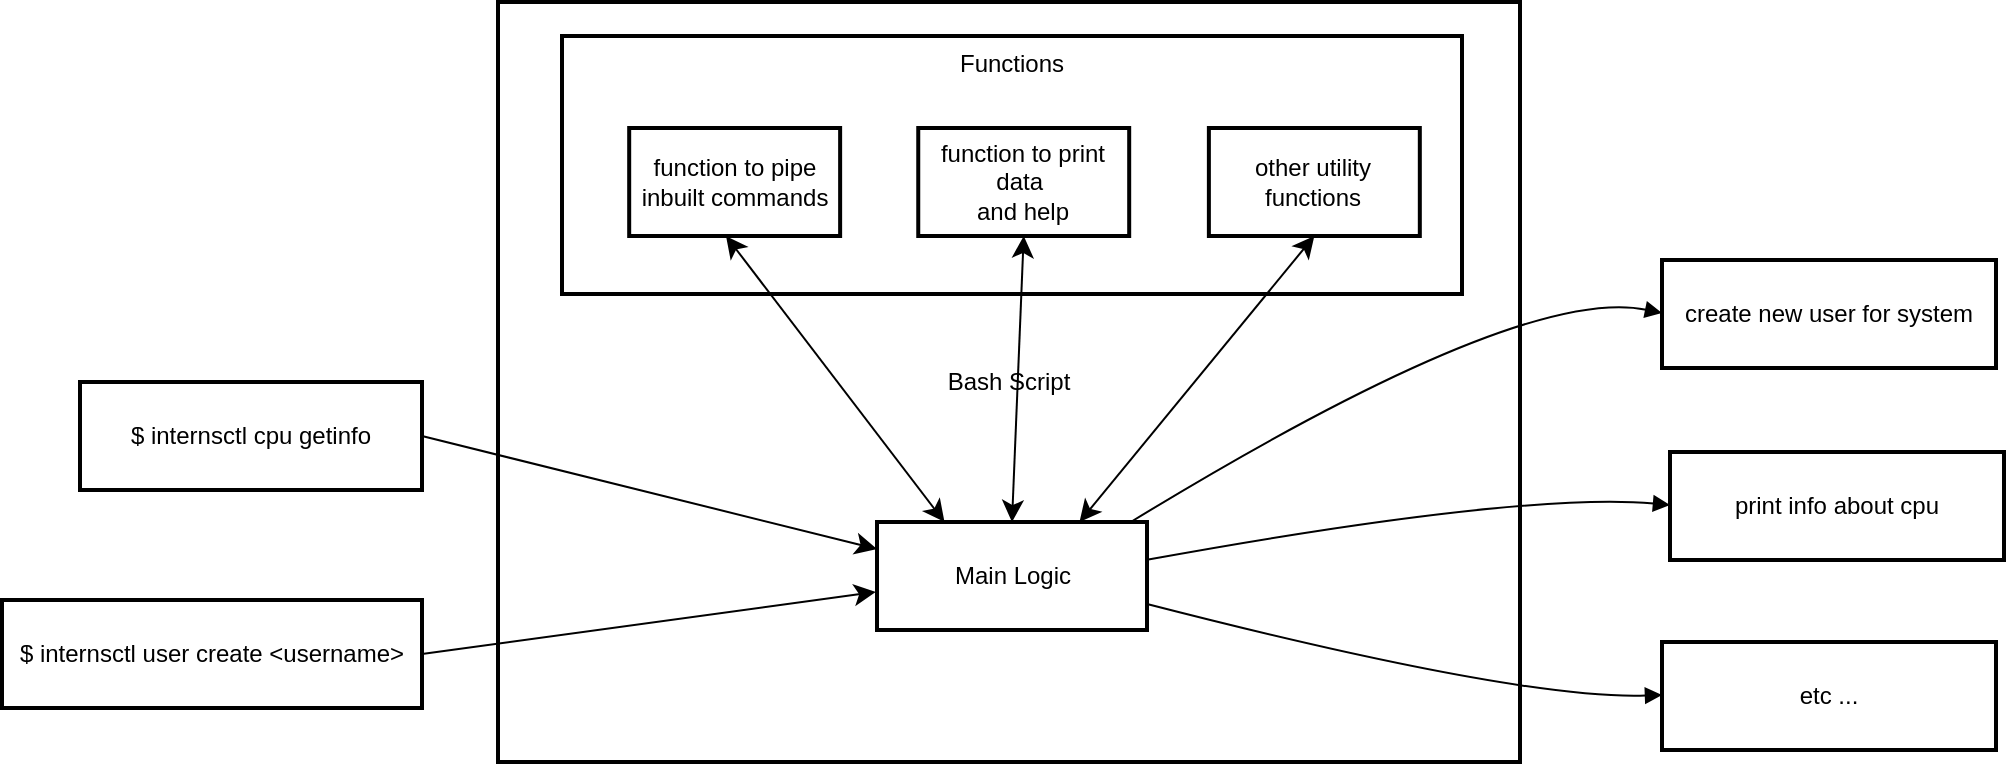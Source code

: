 <mxfile version="26.0.9">
  <diagram name="Page-1" id="h5cwWmlXTZybQypp3t5F">
    <mxGraphModel dx="1434" dy="835" grid="0" gridSize="10" guides="1" tooltips="1" connect="1" arrows="1" fold="1" page="0" pageScale="1" pageWidth="827" pageHeight="1169" math="0" shadow="0">
      <root>
        <mxCell id="0" />
        <mxCell id="1" parent="0" />
        <mxCell id="5" value="Bash Script" style="whiteSpace=wrap;strokeWidth=2;" parent="1" vertex="1">
          <mxGeometry x="394" y="6" width="511" height="380" as="geometry" />
        </mxCell>
        <mxCell id="6" value="Functions" style="whiteSpace=wrap;strokeWidth=2;verticalAlign=top;" parent="1" vertex="1">
          <mxGeometry x="426" y="23" width="450" height="129" as="geometry" />
        </mxCell>
        <mxCell id="7" value="function to pipe inbuilt commands" style="whiteSpace=wrap;strokeWidth=2;" parent="6" vertex="1">
          <mxGeometry x="33.594" y="46" width="105.469" height="54" as="geometry" />
        </mxCell>
        <mxCell id="8" value="function to print data &#xa;and help" style="whiteSpace=wrap;strokeWidth=2;" parent="6" vertex="1">
          <mxGeometry x="178.125" y="46" width="105.469" height="54" as="geometry" />
        </mxCell>
        <mxCell id="9" value="other utility functions" style="whiteSpace=wrap;strokeWidth=2;" parent="6" vertex="1">
          <mxGeometry x="323.438" y="46" width="105.469" height="54" as="geometry" />
        </mxCell>
        <mxCell id="10" value="Main Logic" style="whiteSpace=wrap;strokeWidth=2;" parent="1" vertex="1">
          <mxGeometry x="583.5" y="266" width="135" height="54" as="geometry" />
        </mxCell>
        <mxCell id="11" value="$ internsctl cpu getinfo" style="whiteSpace=wrap;strokeWidth=2;" parent="1" vertex="1">
          <mxGeometry x="185" y="196" width="171" height="54" as="geometry" />
        </mxCell>
        <mxCell id="12" value="$ internsctl user create &lt;username&gt;" style="whiteSpace=wrap;strokeWidth=2;" parent="1" vertex="1">
          <mxGeometry x="146" y="305" width="210" height="54" as="geometry" />
        </mxCell>
        <mxCell id="13" value="create new user for system" style="whiteSpace=wrap;strokeWidth=2;" parent="1" vertex="1">
          <mxGeometry x="976" y="135" width="167" height="54" as="geometry" />
        </mxCell>
        <mxCell id="14" value="print info about cpu" style="whiteSpace=wrap;strokeWidth=2;" parent="1" vertex="1">
          <mxGeometry x="980" y="231" width="167" height="54" as="geometry" />
        </mxCell>
        <mxCell id="15" value="etc ..." style="whiteSpace=wrap;strokeWidth=2;" parent="1" vertex="1">
          <mxGeometry x="976" y="326" width="167" height="54" as="geometry" />
        </mxCell>
        <mxCell id="18" value="" style="curved=1;startArrow=none;endArrow=block;exitX=0.94;exitY=0;entryX=0;entryY=0.49;" parent="1" source="10" target="13" edge="1">
          <mxGeometry relative="1" as="geometry">
            <Array as="points">
              <mxPoint x="905" y="147" />
            </Array>
          </mxGeometry>
        </mxCell>
        <mxCell id="19" value="" style="curved=1;startArrow=none;endArrow=block;exitX=1;exitY=0.35;entryX=0;entryY=0.49;" parent="1" source="10" target="14" edge="1">
          <mxGeometry relative="1" as="geometry">
            <Array as="points">
              <mxPoint x="905" y="251" />
            </Array>
          </mxGeometry>
        </mxCell>
        <mxCell id="20" value="" style="curved=1;startArrow=none;endArrow=block;exitX=1;exitY=0.76;entryX=0;entryY=0.49;" parent="1" source="10" target="15" edge="1">
          <mxGeometry relative="1" as="geometry">
            <Array as="points">
              <mxPoint x="905" y="355" />
            </Array>
          </mxGeometry>
        </mxCell>
        <mxCell id="ZbyOcBi8ckBP30LvIPW5-21" value="" style="endArrow=classic;startArrow=classic;html=1;rounded=0;fontSize=12;startSize=8;endSize=8;curved=1;entryX=0.459;entryY=1;entryDx=0;entryDy=0;entryPerimeter=0;exitX=0.25;exitY=0;exitDx=0;exitDy=0;" edge="1" parent="1" source="10" target="7">
          <mxGeometry width="50" height="50" relative="1" as="geometry">
            <mxPoint x="586" y="346" as="sourcePoint" />
            <mxPoint x="640" y="305" as="targetPoint" />
          </mxGeometry>
        </mxCell>
        <mxCell id="ZbyOcBi8ckBP30LvIPW5-22" style="edgeStyle=none;curved=1;rounded=0;orthogonalLoop=1;jettySize=auto;html=1;entryX=0.25;entryY=0;entryDx=0;entryDy=0;fontSize=12;startSize=8;endSize=8;" edge="1" parent="1" source="10" target="10">
          <mxGeometry relative="1" as="geometry" />
        </mxCell>
        <mxCell id="ZbyOcBi8ckBP30LvIPW5-23" value="" style="endArrow=classic;startArrow=classic;html=1;rounded=0;fontSize=12;startSize=8;endSize=8;curved=1;entryX=0.5;entryY=1;entryDx=0;entryDy=0;exitX=0.5;exitY=0;exitDx=0;exitDy=0;" edge="1" parent="1" source="10" target="8">
          <mxGeometry width="50" height="50" relative="1" as="geometry">
            <mxPoint x="590" y="355" as="sourcePoint" />
            <mxPoint x="640" y="305" as="targetPoint" />
          </mxGeometry>
        </mxCell>
        <mxCell id="ZbyOcBi8ckBP30LvIPW5-25" value="" style="endArrow=classic;startArrow=classic;html=1;rounded=0;fontSize=12;startSize=8;endSize=8;curved=1;entryX=0.5;entryY=1;entryDx=0;entryDy=0;exitX=0.75;exitY=0;exitDx=0;exitDy=0;" edge="1" parent="1" source="10" target="9">
          <mxGeometry width="50" height="50" relative="1" as="geometry">
            <mxPoint x="590" y="355" as="sourcePoint" />
            <mxPoint x="640" y="305" as="targetPoint" />
          </mxGeometry>
        </mxCell>
        <mxCell id="ZbyOcBi8ckBP30LvIPW5-26" value="" style="endArrow=classic;html=1;rounded=0;fontSize=12;startSize=8;endSize=8;curved=1;exitX=1;exitY=0.5;exitDx=0;exitDy=0;entryX=-0.004;entryY=0.648;entryDx=0;entryDy=0;entryPerimeter=0;" edge="1" parent="1" source="12" target="10">
          <mxGeometry width="50" height="50" relative="1" as="geometry">
            <mxPoint x="590" y="355" as="sourcePoint" />
            <mxPoint x="640" y="305" as="targetPoint" />
          </mxGeometry>
        </mxCell>
        <mxCell id="ZbyOcBi8ckBP30LvIPW5-27" value="" style="endArrow=classic;html=1;rounded=0;fontSize=12;startSize=8;endSize=8;curved=1;exitX=1;exitY=0.5;exitDx=0;exitDy=0;entryX=0;entryY=0.25;entryDx=0;entryDy=0;" edge="1" parent="1" source="11" target="10">
          <mxGeometry width="50" height="50" relative="1" as="geometry">
            <mxPoint x="590" y="355" as="sourcePoint" />
            <mxPoint x="640" y="305" as="targetPoint" />
          </mxGeometry>
        </mxCell>
      </root>
    </mxGraphModel>
  </diagram>
</mxfile>
